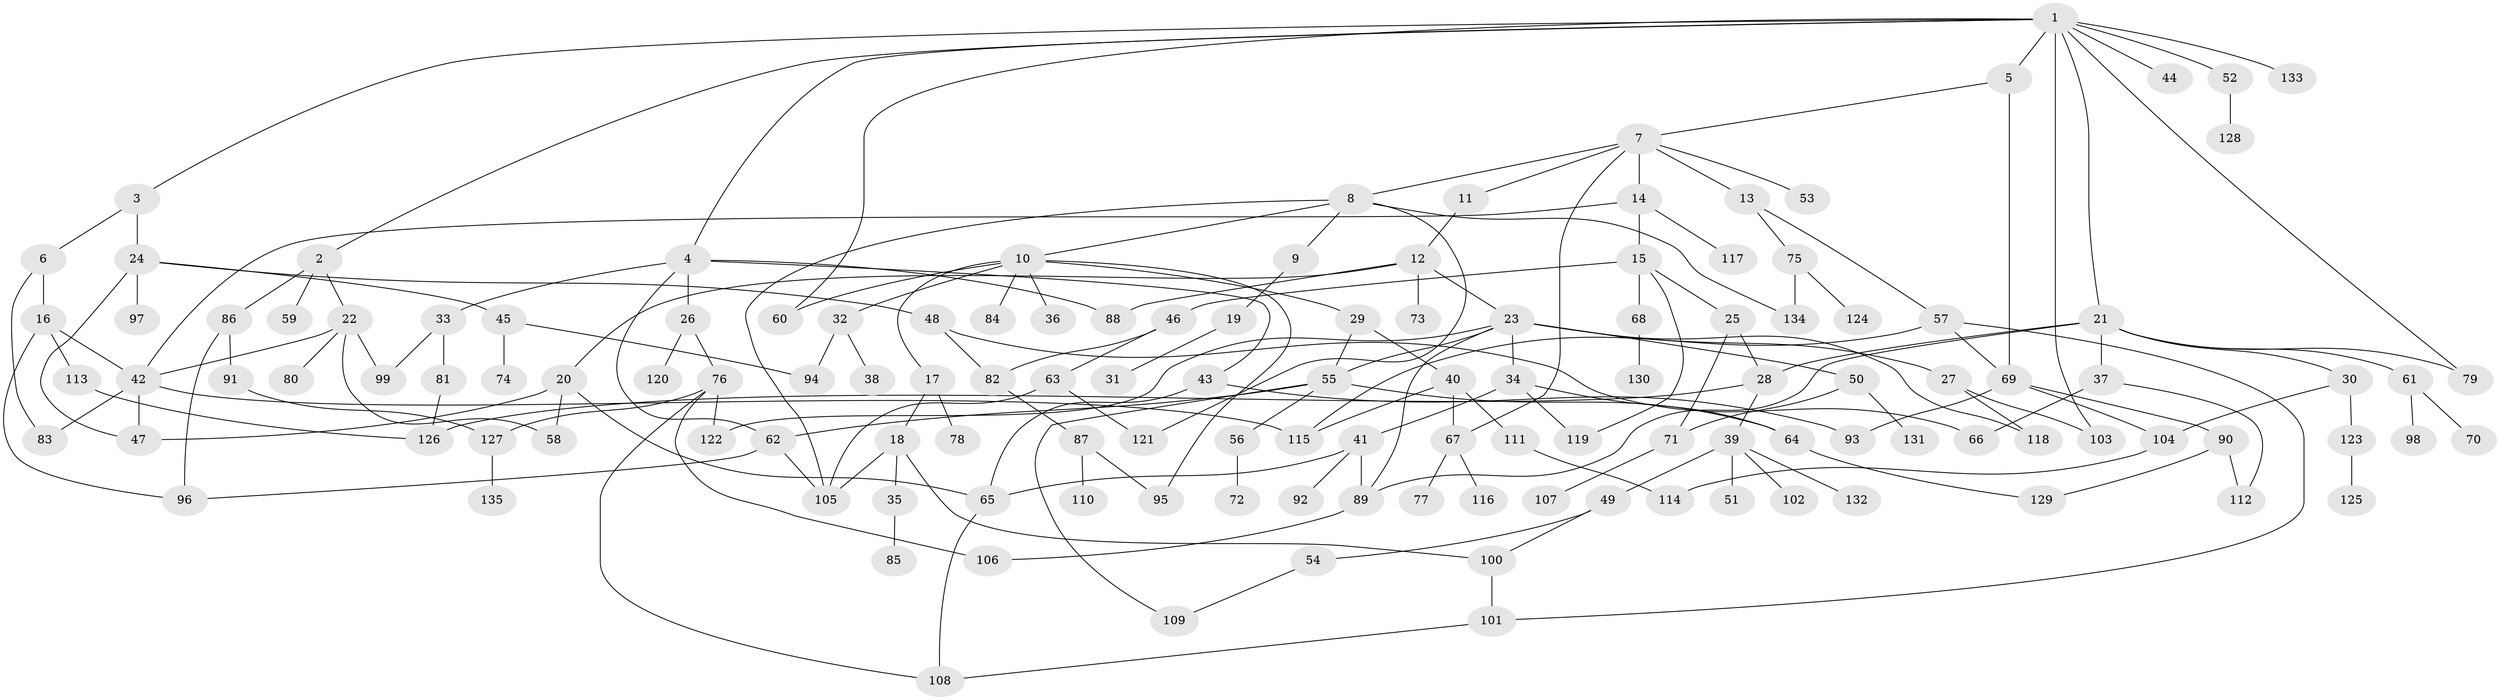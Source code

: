 // coarse degree distribution, {10: 0.010638297872340425, 4: 0.07446808510638298, 3: 0.26595744680851063, 8: 0.010638297872340425, 9: 0.031914893617021274, 6: 0.0425531914893617, 2: 0.20212765957446807, 7: 0.031914893617021274, 5: 0.06382978723404255, 1: 0.26595744680851063}
// Generated by graph-tools (version 1.1) at 2025/17/03/04/25 18:17:05]
// undirected, 135 vertices, 186 edges
graph export_dot {
graph [start="1"]
  node [color=gray90,style=filled];
  1;
  2;
  3;
  4;
  5;
  6;
  7;
  8;
  9;
  10;
  11;
  12;
  13;
  14;
  15;
  16;
  17;
  18;
  19;
  20;
  21;
  22;
  23;
  24;
  25;
  26;
  27;
  28;
  29;
  30;
  31;
  32;
  33;
  34;
  35;
  36;
  37;
  38;
  39;
  40;
  41;
  42;
  43;
  44;
  45;
  46;
  47;
  48;
  49;
  50;
  51;
  52;
  53;
  54;
  55;
  56;
  57;
  58;
  59;
  60;
  61;
  62;
  63;
  64;
  65;
  66;
  67;
  68;
  69;
  70;
  71;
  72;
  73;
  74;
  75;
  76;
  77;
  78;
  79;
  80;
  81;
  82;
  83;
  84;
  85;
  86;
  87;
  88;
  89;
  90;
  91;
  92;
  93;
  94;
  95;
  96;
  97;
  98;
  99;
  100;
  101;
  102;
  103;
  104;
  105;
  106;
  107;
  108;
  109;
  110;
  111;
  112;
  113;
  114;
  115;
  116;
  117;
  118;
  119;
  120;
  121;
  122;
  123;
  124;
  125;
  126;
  127;
  128;
  129;
  130;
  131;
  132;
  133;
  134;
  135;
  1 -- 2;
  1 -- 3;
  1 -- 4;
  1 -- 5;
  1 -- 21;
  1 -- 44;
  1 -- 52;
  1 -- 103;
  1 -- 133;
  1 -- 79;
  1 -- 60;
  2 -- 22;
  2 -- 59;
  2 -- 86;
  3 -- 6;
  3 -- 24;
  4 -- 26;
  4 -- 33;
  4 -- 43;
  4 -- 62;
  4 -- 88;
  5 -- 7;
  5 -- 69;
  6 -- 16;
  6 -- 83;
  7 -- 8;
  7 -- 11;
  7 -- 13;
  7 -- 14;
  7 -- 53;
  7 -- 67;
  8 -- 9;
  8 -- 10;
  8 -- 134;
  8 -- 121;
  8 -- 105;
  9 -- 19;
  10 -- 17;
  10 -- 29;
  10 -- 32;
  10 -- 36;
  10 -- 60;
  10 -- 84;
  10 -- 95;
  11 -- 12;
  12 -- 20;
  12 -- 23;
  12 -- 73;
  12 -- 88;
  13 -- 57;
  13 -- 75;
  14 -- 15;
  14 -- 117;
  14 -- 42;
  15 -- 25;
  15 -- 46;
  15 -- 68;
  15 -- 119;
  16 -- 113;
  16 -- 42;
  16 -- 96;
  17 -- 18;
  17 -- 78;
  18 -- 35;
  18 -- 100;
  18 -- 105;
  19 -- 31;
  20 -- 58;
  20 -- 65;
  20 -- 47;
  21 -- 28;
  21 -- 30;
  21 -- 37;
  21 -- 61;
  21 -- 79;
  21 -- 89;
  22 -- 42;
  22 -- 80;
  22 -- 58;
  22 -- 99;
  23 -- 27;
  23 -- 34;
  23 -- 50;
  23 -- 89;
  23 -- 118;
  23 -- 55;
  23 -- 122;
  24 -- 45;
  24 -- 47;
  24 -- 48;
  24 -- 97;
  25 -- 71;
  25 -- 28;
  26 -- 76;
  26 -- 120;
  27 -- 118;
  27 -- 103;
  28 -- 39;
  28 -- 126;
  29 -- 40;
  29 -- 55;
  30 -- 104;
  30 -- 123;
  32 -- 38;
  32 -- 94;
  33 -- 81;
  33 -- 99;
  34 -- 41;
  34 -- 64;
  34 -- 119;
  35 -- 85;
  37 -- 66;
  37 -- 112;
  39 -- 49;
  39 -- 51;
  39 -- 102;
  39 -- 132;
  40 -- 111;
  40 -- 67;
  40 -- 115;
  41 -- 92;
  41 -- 89;
  41 -- 65;
  42 -- 83;
  42 -- 115;
  42 -- 47;
  43 -- 65;
  43 -- 93;
  45 -- 74;
  45 -- 94;
  46 -- 63;
  46 -- 82;
  48 -- 82;
  48 -- 66;
  49 -- 54;
  49 -- 100;
  50 -- 131;
  50 -- 71;
  52 -- 128;
  54 -- 109;
  55 -- 56;
  55 -- 109;
  55 -- 64;
  55 -- 62;
  56 -- 72;
  57 -- 69;
  57 -- 101;
  57 -- 115;
  61 -- 70;
  61 -- 98;
  62 -- 105;
  62 -- 96;
  63 -- 121;
  63 -- 105;
  64 -- 129;
  65 -- 108;
  67 -- 77;
  67 -- 116;
  68 -- 130;
  69 -- 90;
  69 -- 93;
  69 -- 104;
  71 -- 107;
  75 -- 124;
  75 -- 134;
  76 -- 106;
  76 -- 108;
  76 -- 122;
  76 -- 127;
  81 -- 126;
  82 -- 87;
  86 -- 91;
  86 -- 96;
  87 -- 95;
  87 -- 110;
  89 -- 106;
  90 -- 129;
  90 -- 112;
  91 -- 127;
  100 -- 101;
  101 -- 108;
  104 -- 114;
  111 -- 114;
  113 -- 126;
  123 -- 125;
  127 -- 135;
}
